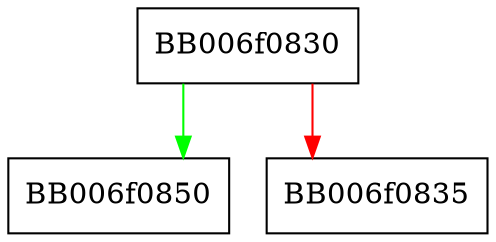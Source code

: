 digraph rsa_sigalg_settable_ctx_params {
  node [shape="box"];
  graph [splines=ortho];
  BB006f0830 -> BB006f0850 [color="green"];
  BB006f0830 -> BB006f0835 [color="red"];
}